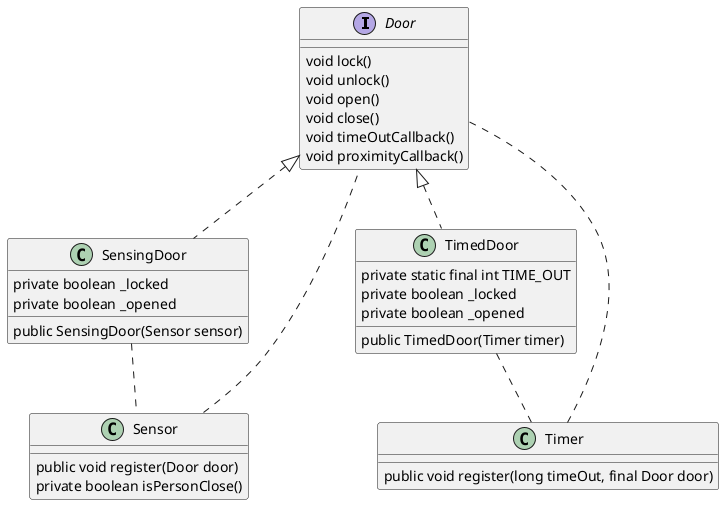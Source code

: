 @startuml 

interface Door
{
    void lock()
    void unlock()
    void open()
    void close()
    void timeOutCallback()
    void proximityCallback()
}

class SensingDoor implements Door
{
    private boolean _locked
    private boolean _opened

    public SensingDoor(Sensor sensor)

}

class Sensor
{
    public void register(Door door)
    private boolean isPersonClose()
}

class TimedDoor implements Door
{
    private static final int TIME_OUT
    private boolean _locked
    private boolean _opened

    public TimedDoor(Timer timer)
}

class Timer
{
    public void register(long timeOut, final Door door)

}

SensingDoor -. Sensor

TimedDoor -. Timer

Sensor -. Door
Timer -. Door

@enduml 